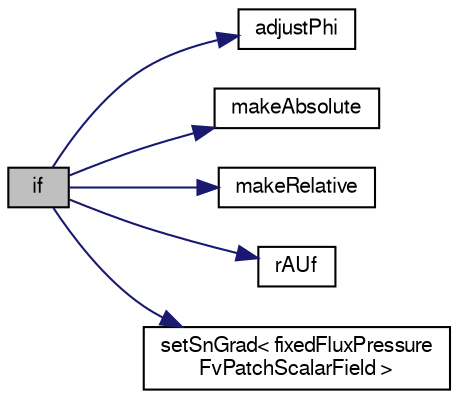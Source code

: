 digraph "if"
{
  bgcolor="transparent";
  edge [fontname="FreeSans",fontsize="10",labelfontname="FreeSans",labelfontsize="10"];
  node [fontname="FreeSans",fontsize="10",shape=record];
  rankdir="LR";
  Node62 [label="if",height=0.2,width=0.4,color="black", fillcolor="grey75", style="filled", fontcolor="black"];
  Node62 -> Node63 [color="midnightblue",fontsize="10",style="solid",fontname="FreeSans"];
  Node63 [label="adjustPhi",height=0.2,width=0.4,color="black",URL="$a38075.html#ac6b67fc0ab6db9e2b5f2cc90bca8e3b2"];
  Node62 -> Node64 [color="midnightblue",fontsize="10",style="solid",fontname="FreeSans"];
  Node64 [label="makeAbsolute",height=0.2,width=0.4,color="black",URL="$a38171.html#aae03d73eabee70ca5f7f10d5d8dac8fb"];
  Node62 -> Node65 [color="midnightblue",fontsize="10",style="solid",fontname="FreeSans"];
  Node65 [label="makeRelative",height=0.2,width=0.4,color="black",URL="$a38027.html#af72b4a6de11283a46e084ea8d9678d82"];
  Node62 -> Node66 [color="midnightblue",fontsize="10",style="solid",fontname="FreeSans"];
  Node66 [label="rAUf",height=0.2,width=0.4,color="black",URL="$a38072.html#ae693ae4c2085edc7ebb2aac47e046b2d"];
  Node62 -> Node67 [color="midnightblue",fontsize="10",style="solid",fontname="FreeSans"];
  Node67 [label="setSnGrad\< fixedFluxPressure\lFvPatchScalarField \>",height=0.2,width=0.4,color="black",URL="$a38030.html#abe7c7bb1adeee26a8b80406d0167bd72"];
}
